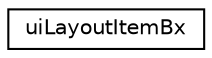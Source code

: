digraph G
{
  edge [fontname="Helvetica",fontsize="10",labelfontname="Helvetica",labelfontsize="10"];
  node [fontname="Helvetica",fontsize="10",shape=record];
  rankdir=LR;
  Node1 [label="uiLayoutItemBx",height=0.2,width=0.4,color="black", fillcolor="white", style="filled",URL="$df/d0c/structuiLayoutItemBx.html"];
}
